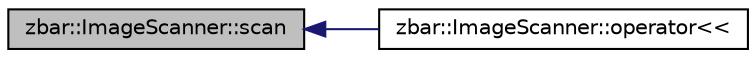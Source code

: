digraph G
{
  edge [fontname="Helvetica",fontsize="10",labelfontname="Helvetica",labelfontsize="10"];
  node [fontname="Helvetica",fontsize="10",shape=record];
  rankdir=LR;
  Node1 [label="zbar::ImageScanner::scan",height=0.2,width=0.4,color="black", fillcolor="grey75", style="filled" fontcolor="black"];
  Node1 -> Node2 [dir=back,color="midnightblue",fontsize="10",style="solid",fontname="Helvetica"];
  Node2 [label="zbar::ImageScanner::operator\<\<",height=0.2,width=0.4,color="black", fillcolor="white", style="filled",URL="$classzbar_1_1_image_scanner.html#aa06e5c7bbc25abf0ef5060836ed7b9a0"];
}
